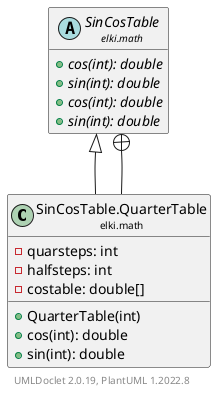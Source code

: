 @startuml
    remove .*\.(Instance|Par|Parameterizer|Factory)$
    set namespaceSeparator none
    hide empty fields
    hide empty methods

    class "<size:14>SinCosTable.QuarterTable\n<size:10>elki.math" as elki.math.SinCosTable.QuarterTable [[SinCosTable.QuarterTable.html]] {
        -quarsteps: int
        -halfsteps: int
        -costable: double[]
        +QuarterTable(int)
        +cos(int): double
        +sin(int): double
    }

    abstract class "<size:14>SinCosTable\n<size:10>elki.math" as elki.math.SinCosTable [[SinCosTable.html]] {
        {abstract} +cos(int): double
        {abstract} +sin(int): double
    }
    abstract class "<size:14>SinCosTable\n<size:10>elki.math" as elki.math.SinCosTable [[SinCosTable.html]] {
        {abstract} +cos(int): double
        {abstract} +sin(int): double
    }

    elki.math.SinCosTable <|-- elki.math.SinCosTable.QuarterTable
    elki.math.SinCosTable +-- elki.math.SinCosTable.QuarterTable

    center footer UMLDoclet 2.0.19, PlantUML 1.2022.8
@enduml
